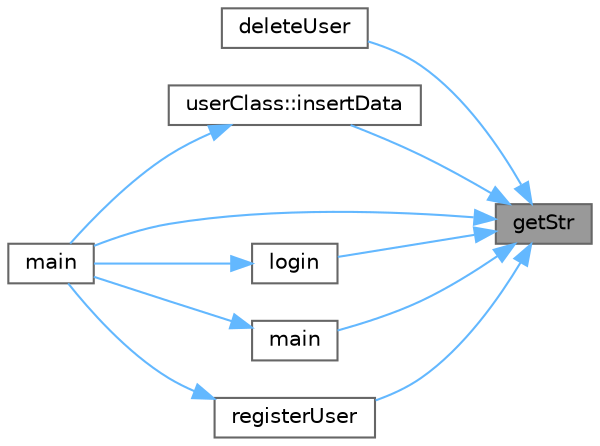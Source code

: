 digraph "getStr"
{
 // LATEX_PDF_SIZE
  bgcolor="transparent";
  edge [fontname=Helvetica,fontsize=10,labelfontname=Helvetica,labelfontsize=10];
  node [fontname=Helvetica,fontsize=10,shape=box,height=0.2,width=0.4];
  rankdir="RL";
  Node1 [id="Node000001",label="getStr",height=0.2,width=0.4,color="gray40", fillcolor="grey60", style="filled", fontcolor="black",tooltip=" "];
  Node1 -> Node2 [id="edge1_Node000001_Node000002",dir="back",color="steelblue1",style="solid",tooltip=" "];
  Node2 [id="Node000002",label="deleteUser",height=0.2,width=0.4,color="grey40", fillcolor="white", style="filled",URL="$handle_login_8h.html#a5d4609d2909c970a4d788ec0fc8d6025",tooltip="Used to delete the user from the system."];
  Node1 -> Node3 [id="edge2_Node000001_Node000003",dir="back",color="steelblue1",style="solid",tooltip=" "];
  Node3 [id="Node000003",label="userClass::insertData",height=0.2,width=0.4,color="grey40", fillcolor="white", style="filled",URL="$classuser_class.html#a794f8cb3d28d7c05efe84250e0330346",tooltip="Insert data to the userCredentials."];
  Node3 -> Node4 [id="edge3_Node000003_Node000004",dir="back",color="steelblue1",style="solid",tooltip=" "];
  Node4 [id="Node000004",label="main",height=0.2,width=0.4,color="grey40", fillcolor="white", style="filled",URL="$main_8cpp.html#abf9e6b7e6f15df4b525a2e7705ba3089",tooltip=" "];
  Node1 -> Node5 [id="edge4_Node000001_Node000005",dir="back",color="steelblue1",style="solid",tooltip=" "];
  Node5 [id="Node000005",label="login",height=0.2,width=0.4,color="grey40", fillcolor="white", style="filled",URL="$handle_login_8h.html#a878b04d70dac6053169eac3c7374c33d",tooltip="Login the user."];
  Node5 -> Node4 [id="edge5_Node000005_Node000004",dir="back",color="steelblue1",style="solid",tooltip=" "];
  Node1 -> Node6 [id="edge6_Node000001_Node000006",dir="back",color="steelblue1",style="solid",tooltip=" "];
  Node6 [id="Node000006",label="main",height=0.2,width=0.4,color="grey40", fillcolor="white", style="filled",URL="$basic_array_manipulation_8cpp.html#ae66f6b31b5ad750f1fe042a706a4e3d4",tooltip=" "];
  Node6 -> Node4 [id="edge7_Node000006_Node000004",dir="back",color="steelblue1",style="solid",tooltip=" "];
  Node1 -> Node4 [id="edge8_Node000001_Node000004",dir="back",color="steelblue1",style="solid",tooltip=" "];
  Node1 -> Node7 [id="edge9_Node000001_Node000007",dir="back",color="steelblue1",style="solid",tooltip=" "];
  Node7 [id="Node000007",label="registerUser",height=0.2,width=0.4,color="grey40", fillcolor="white", style="filled",URL="$handle_login_8h.html#a236eccfa527cfa844403d6f0373ca92c",tooltip="Registers the user to the system."];
  Node7 -> Node4 [id="edge10_Node000007_Node000004",dir="back",color="steelblue1",style="solid",tooltip=" "];
}
